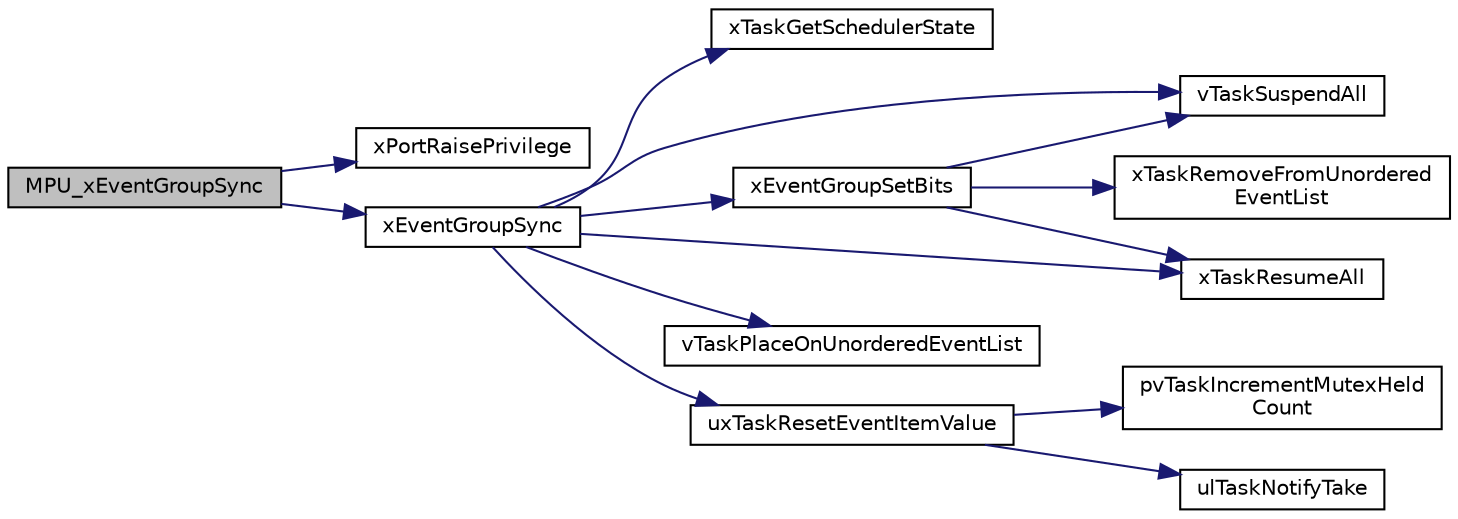 digraph "MPU_xEventGroupSync"
{
  edge [fontname="Helvetica",fontsize="10",labelfontname="Helvetica",labelfontsize="10"];
  node [fontname="Helvetica",fontsize="10",shape=record];
  rankdir="LR";
  Node123 [label="MPU_xEventGroupSync",height=0.2,width=0.4,color="black", fillcolor="grey75", style="filled", fontcolor="black"];
  Node123 -> Node124 [color="midnightblue",fontsize="10",style="solid",fontname="Helvetica"];
  Node124 [label="xPortRaisePrivilege",height=0.2,width=0.4,color="black", fillcolor="white", style="filled",URL="$mpu__wrappers_8c.html#ac42aa31652a6e8158f8ea8a88aad8275"];
  Node123 -> Node125 [color="midnightblue",fontsize="10",style="solid",fontname="Helvetica"];
  Node125 [label="xEventGroupSync",height=0.2,width=0.4,color="black", fillcolor="white", style="filled",URL="$event__groups_8c.html#ac38db316f0928c7ddaacb677a75dbc03"];
  Node125 -> Node126 [color="midnightblue",fontsize="10",style="solid",fontname="Helvetica"];
  Node126 [label="xTaskGetSchedulerState",height=0.2,width=0.4,color="black", fillcolor="white", style="filled",URL="$task_8h.html#a0241000e08a261372186d34825a35979"];
  Node125 -> Node127 [color="midnightblue",fontsize="10",style="solid",fontname="Helvetica"];
  Node127 [label="vTaskSuspendAll",height=0.2,width=0.4,color="black", fillcolor="white", style="filled",URL="$task_8h.html#a366b302eba79d10b5ee2a3756f0fcc43"];
  Node125 -> Node128 [color="midnightblue",fontsize="10",style="solid",fontname="Helvetica"];
  Node128 [label="xEventGroupSetBits",height=0.2,width=0.4,color="black", fillcolor="white", style="filled",URL="$event__groups_8c.html#a9ac7cd970f50e2e50a494b656e0eb239"];
  Node128 -> Node127 [color="midnightblue",fontsize="10",style="solid",fontname="Helvetica"];
  Node128 -> Node129 [color="midnightblue",fontsize="10",style="solid",fontname="Helvetica"];
  Node129 [label="xTaskRemoveFromUnordered\lEventList",height=0.2,width=0.4,color="black", fillcolor="white", style="filled",URL="$task_8h.html#aca64fad00201055cbaf9fff74f181b85"];
  Node128 -> Node130 [color="midnightblue",fontsize="10",style="solid",fontname="Helvetica"];
  Node130 [label="xTaskResumeAll",height=0.2,width=0.4,color="black", fillcolor="white", style="filled",URL="$task_8h.html#a003f8ae6d649225abd030cc76e1c7d0e"];
  Node125 -> Node131 [color="midnightblue",fontsize="10",style="solid",fontname="Helvetica"];
  Node131 [label="vTaskPlaceOnUnorderedEventList",height=0.2,width=0.4,color="black", fillcolor="white", style="filled",URL="$task_8h.html#a9d52fa7b60cc6a7b4fd0846700d7834c"];
  Node125 -> Node130 [color="midnightblue",fontsize="10",style="solid",fontname="Helvetica"];
  Node125 -> Node132 [color="midnightblue",fontsize="10",style="solid",fontname="Helvetica"];
  Node132 [label="uxTaskResetEventItemValue",height=0.2,width=0.4,color="black", fillcolor="white", style="filled",URL="$task_8h.html#a7793b4bbe45c10d4c5104c126b89e87c"];
  Node132 -> Node133 [color="midnightblue",fontsize="10",style="solid",fontname="Helvetica"];
  Node133 [label="pvTaskIncrementMutexHeld\lCount",height=0.2,width=0.4,color="black", fillcolor="white", style="filled",URL="$task_8h.html#aa1a0ae86baba1a7edda940a6ecd4cfb4"];
  Node132 -> Node134 [color="midnightblue",fontsize="10",style="solid",fontname="Helvetica"];
  Node134 [label="ulTaskNotifyTake",height=0.2,width=0.4,color="black", fillcolor="white", style="filled",URL="$task_8h.html#a66540bef602522a01a519f776e4c07d8"];
}
